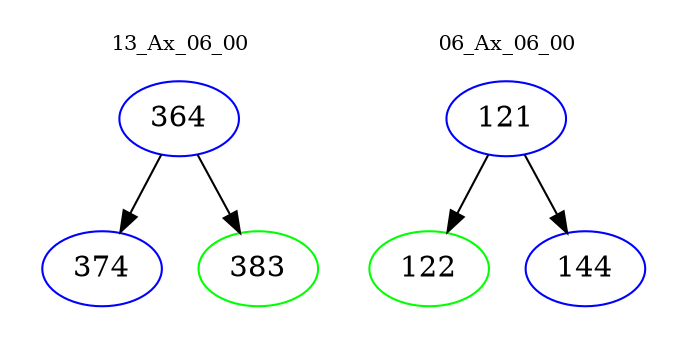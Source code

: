 digraph{
subgraph cluster_0 {
color = white
label = "13_Ax_06_00";
fontsize=10;
T0_364 [label="364", color="blue"]
T0_364 -> T0_374 [color="black"]
T0_374 [label="374", color="blue"]
T0_364 -> T0_383 [color="black"]
T0_383 [label="383", color="green"]
}
subgraph cluster_1 {
color = white
label = "06_Ax_06_00";
fontsize=10;
T1_121 [label="121", color="blue"]
T1_121 -> T1_122 [color="black"]
T1_122 [label="122", color="green"]
T1_121 -> T1_144 [color="black"]
T1_144 [label="144", color="blue"]
}
}
